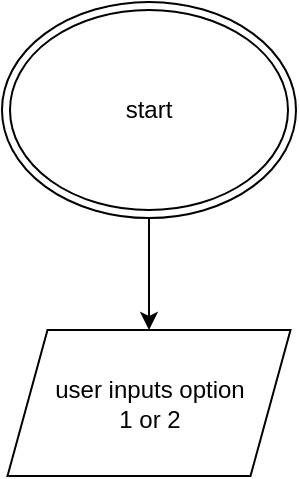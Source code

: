 <mxfile version="24.7.6">
  <diagram name="Page-1" id="scM5kiGuQ1cG9zO2YNOc">
    <mxGraphModel dx="1434" dy="746" grid="0" gridSize="10" guides="1" tooltips="1" connect="1" arrows="1" fold="1" page="1" pageScale="1" pageWidth="850" pageHeight="1100" math="0" shadow="0">
      <root>
        <mxCell id="0" />
        <mxCell id="1" parent="0" />
        <mxCell id="XaqMZLm9P4sH2vusRG7k-1" value="start" style="ellipse;shape=doubleEllipse;whiteSpace=wrap;html=1;" vertex="1" parent="1">
          <mxGeometry x="335" y="54" width="147" height="108" as="geometry" />
        </mxCell>
        <mxCell id="XaqMZLm9P4sH2vusRG7k-2" value="user inputs option &lt;br&gt;1 or 2" style="shape=parallelogram;perimeter=parallelogramPerimeter;whiteSpace=wrap;html=1;fixedSize=1;" vertex="1" parent="1">
          <mxGeometry x="337.75" y="218" width="141.5" height="73" as="geometry" />
        </mxCell>
        <mxCell id="XaqMZLm9P4sH2vusRG7k-3" value="" style="endArrow=classic;html=1;rounded=0;exitX=0.5;exitY=1;exitDx=0;exitDy=0;" edge="1" parent="1" source="XaqMZLm9P4sH2vusRG7k-1" target="XaqMZLm9P4sH2vusRG7k-2">
          <mxGeometry width="50" height="50" relative="1" as="geometry">
            <mxPoint x="399" y="409" as="sourcePoint" />
            <mxPoint x="449" y="359" as="targetPoint" />
          </mxGeometry>
        </mxCell>
      </root>
    </mxGraphModel>
  </diagram>
</mxfile>
